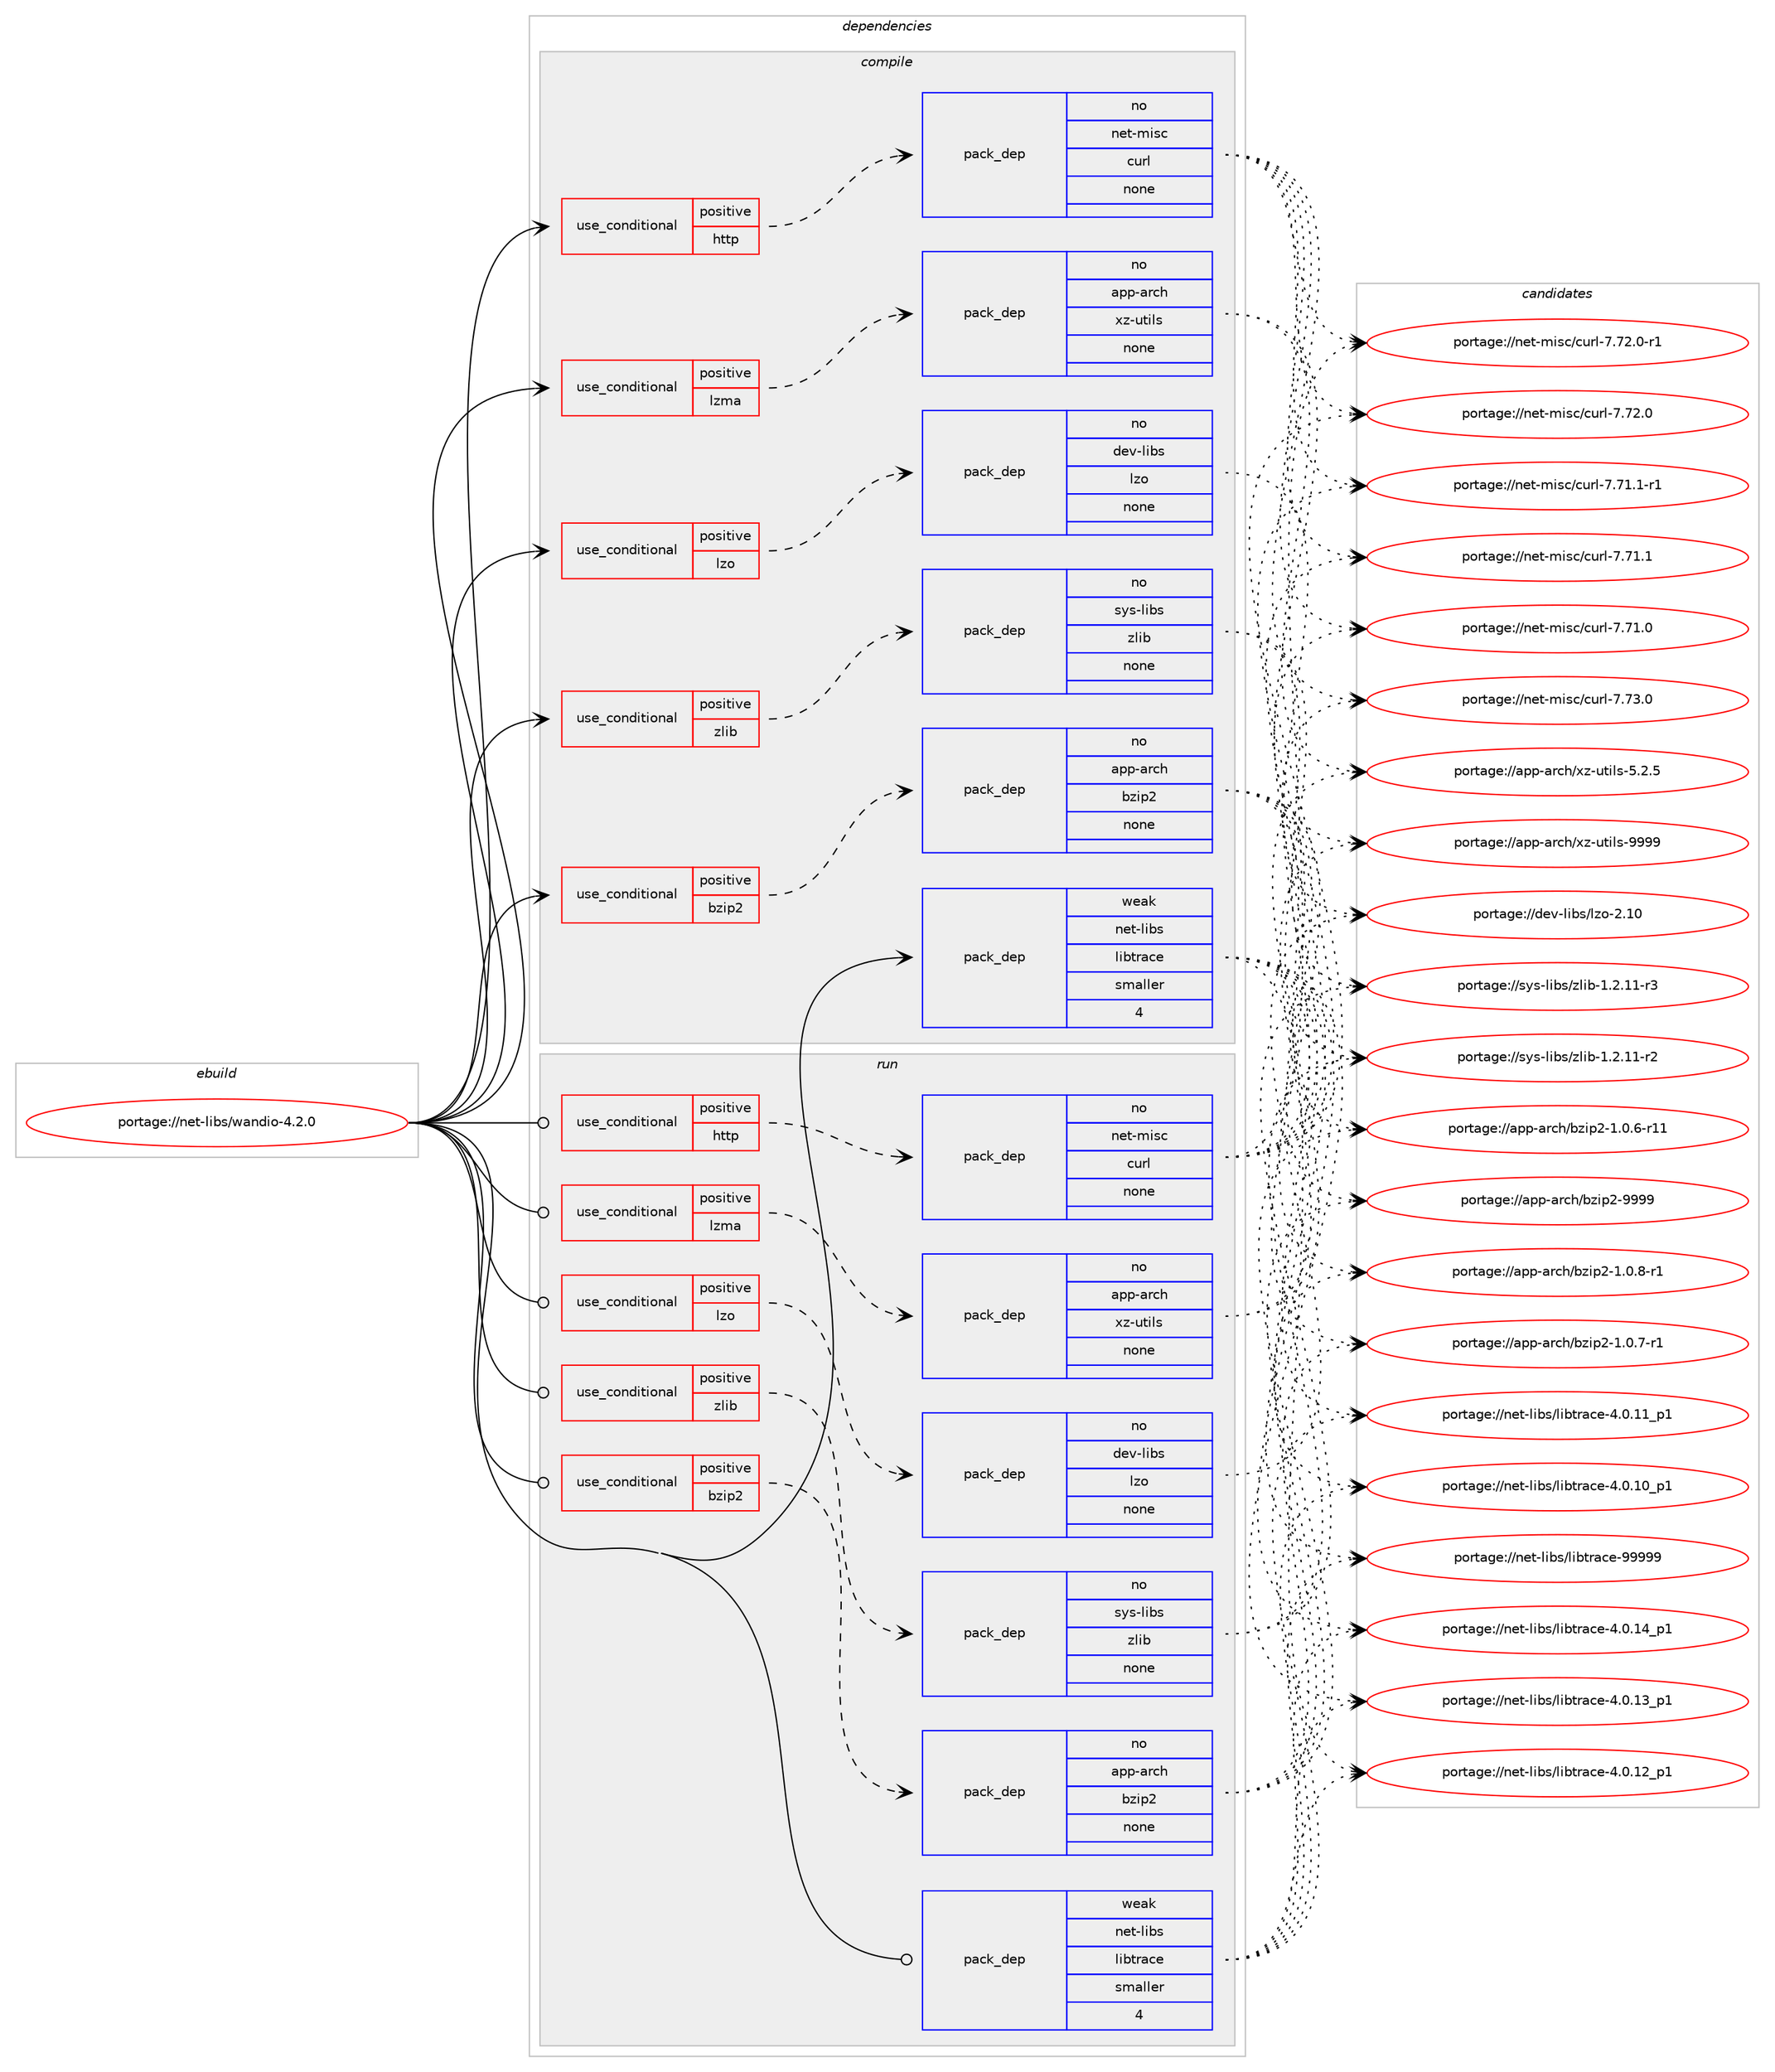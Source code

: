 digraph prolog {

# *************
# Graph options
# *************

newrank=true;
concentrate=true;
compound=true;
graph [rankdir=LR,fontname=Helvetica,fontsize=10,ranksep=1.5];#, ranksep=2.5, nodesep=0.2];
edge  [arrowhead=vee];
node  [fontname=Helvetica,fontsize=10];

# **********
# The ebuild
# **********

subgraph cluster_leftcol {
color=gray;
rank=same;
label=<<i>ebuild</i>>;
id [label="portage://net-libs/wandio-4.2.0", color=red, width=4, href="../net-libs/wandio-4.2.0.svg"];
}

# ****************
# The dependencies
# ****************

subgraph cluster_midcol {
color=gray;
label=<<i>dependencies</i>>;
subgraph cluster_compile {
fillcolor="#eeeeee";
style=filled;
label=<<i>compile</i>>;
subgraph cond541 {
dependency3251 [label=<<TABLE BORDER="0" CELLBORDER="1" CELLSPACING="0" CELLPADDING="4"><TR><TD ROWSPAN="3" CELLPADDING="10">use_conditional</TD></TR><TR><TD>positive</TD></TR><TR><TD>bzip2</TD></TR></TABLE>>, shape=none, color=red];
subgraph pack2667 {
dependency3252 [label=<<TABLE BORDER="0" CELLBORDER="1" CELLSPACING="0" CELLPADDING="4" WIDTH="220"><TR><TD ROWSPAN="6" CELLPADDING="30">pack_dep</TD></TR><TR><TD WIDTH="110">no</TD></TR><TR><TD>app-arch</TD></TR><TR><TD>bzip2</TD></TR><TR><TD>none</TD></TR><TR><TD></TD></TR></TABLE>>, shape=none, color=blue];
}
dependency3251:e -> dependency3252:w [weight=20,style="dashed",arrowhead="vee"];
}
id:e -> dependency3251:w [weight=20,style="solid",arrowhead="vee"];
subgraph cond542 {
dependency3253 [label=<<TABLE BORDER="0" CELLBORDER="1" CELLSPACING="0" CELLPADDING="4"><TR><TD ROWSPAN="3" CELLPADDING="10">use_conditional</TD></TR><TR><TD>positive</TD></TR><TR><TD>http</TD></TR></TABLE>>, shape=none, color=red];
subgraph pack2668 {
dependency3254 [label=<<TABLE BORDER="0" CELLBORDER="1" CELLSPACING="0" CELLPADDING="4" WIDTH="220"><TR><TD ROWSPAN="6" CELLPADDING="30">pack_dep</TD></TR><TR><TD WIDTH="110">no</TD></TR><TR><TD>net-misc</TD></TR><TR><TD>curl</TD></TR><TR><TD>none</TD></TR><TR><TD></TD></TR></TABLE>>, shape=none, color=blue];
}
dependency3253:e -> dependency3254:w [weight=20,style="dashed",arrowhead="vee"];
}
id:e -> dependency3253:w [weight=20,style="solid",arrowhead="vee"];
subgraph cond543 {
dependency3255 [label=<<TABLE BORDER="0" CELLBORDER="1" CELLSPACING="0" CELLPADDING="4"><TR><TD ROWSPAN="3" CELLPADDING="10">use_conditional</TD></TR><TR><TD>positive</TD></TR><TR><TD>lzma</TD></TR></TABLE>>, shape=none, color=red];
subgraph pack2669 {
dependency3256 [label=<<TABLE BORDER="0" CELLBORDER="1" CELLSPACING="0" CELLPADDING="4" WIDTH="220"><TR><TD ROWSPAN="6" CELLPADDING="30">pack_dep</TD></TR><TR><TD WIDTH="110">no</TD></TR><TR><TD>app-arch</TD></TR><TR><TD>xz-utils</TD></TR><TR><TD>none</TD></TR><TR><TD></TD></TR></TABLE>>, shape=none, color=blue];
}
dependency3255:e -> dependency3256:w [weight=20,style="dashed",arrowhead="vee"];
}
id:e -> dependency3255:w [weight=20,style="solid",arrowhead="vee"];
subgraph cond544 {
dependency3257 [label=<<TABLE BORDER="0" CELLBORDER="1" CELLSPACING="0" CELLPADDING="4"><TR><TD ROWSPAN="3" CELLPADDING="10">use_conditional</TD></TR><TR><TD>positive</TD></TR><TR><TD>lzo</TD></TR></TABLE>>, shape=none, color=red];
subgraph pack2670 {
dependency3258 [label=<<TABLE BORDER="0" CELLBORDER="1" CELLSPACING="0" CELLPADDING="4" WIDTH="220"><TR><TD ROWSPAN="6" CELLPADDING="30">pack_dep</TD></TR><TR><TD WIDTH="110">no</TD></TR><TR><TD>dev-libs</TD></TR><TR><TD>lzo</TD></TR><TR><TD>none</TD></TR><TR><TD></TD></TR></TABLE>>, shape=none, color=blue];
}
dependency3257:e -> dependency3258:w [weight=20,style="dashed",arrowhead="vee"];
}
id:e -> dependency3257:w [weight=20,style="solid",arrowhead="vee"];
subgraph cond545 {
dependency3259 [label=<<TABLE BORDER="0" CELLBORDER="1" CELLSPACING="0" CELLPADDING="4"><TR><TD ROWSPAN="3" CELLPADDING="10">use_conditional</TD></TR><TR><TD>positive</TD></TR><TR><TD>zlib</TD></TR></TABLE>>, shape=none, color=red];
subgraph pack2671 {
dependency3260 [label=<<TABLE BORDER="0" CELLBORDER="1" CELLSPACING="0" CELLPADDING="4" WIDTH="220"><TR><TD ROWSPAN="6" CELLPADDING="30">pack_dep</TD></TR><TR><TD WIDTH="110">no</TD></TR><TR><TD>sys-libs</TD></TR><TR><TD>zlib</TD></TR><TR><TD>none</TD></TR><TR><TD></TD></TR></TABLE>>, shape=none, color=blue];
}
dependency3259:e -> dependency3260:w [weight=20,style="dashed",arrowhead="vee"];
}
id:e -> dependency3259:w [weight=20,style="solid",arrowhead="vee"];
subgraph pack2672 {
dependency3261 [label=<<TABLE BORDER="0" CELLBORDER="1" CELLSPACING="0" CELLPADDING="4" WIDTH="220"><TR><TD ROWSPAN="6" CELLPADDING="30">pack_dep</TD></TR><TR><TD WIDTH="110">weak</TD></TR><TR><TD>net-libs</TD></TR><TR><TD>libtrace</TD></TR><TR><TD>smaller</TD></TR><TR><TD>4</TD></TR></TABLE>>, shape=none, color=blue];
}
id:e -> dependency3261:w [weight=20,style="solid",arrowhead="vee"];
}
subgraph cluster_compileandrun {
fillcolor="#eeeeee";
style=filled;
label=<<i>compile and run</i>>;
}
subgraph cluster_run {
fillcolor="#eeeeee";
style=filled;
label=<<i>run</i>>;
subgraph cond546 {
dependency3262 [label=<<TABLE BORDER="0" CELLBORDER="1" CELLSPACING="0" CELLPADDING="4"><TR><TD ROWSPAN="3" CELLPADDING="10">use_conditional</TD></TR><TR><TD>positive</TD></TR><TR><TD>bzip2</TD></TR></TABLE>>, shape=none, color=red];
subgraph pack2673 {
dependency3263 [label=<<TABLE BORDER="0" CELLBORDER="1" CELLSPACING="0" CELLPADDING="4" WIDTH="220"><TR><TD ROWSPAN="6" CELLPADDING="30">pack_dep</TD></TR><TR><TD WIDTH="110">no</TD></TR><TR><TD>app-arch</TD></TR><TR><TD>bzip2</TD></TR><TR><TD>none</TD></TR><TR><TD></TD></TR></TABLE>>, shape=none, color=blue];
}
dependency3262:e -> dependency3263:w [weight=20,style="dashed",arrowhead="vee"];
}
id:e -> dependency3262:w [weight=20,style="solid",arrowhead="odot"];
subgraph cond547 {
dependency3264 [label=<<TABLE BORDER="0" CELLBORDER="1" CELLSPACING="0" CELLPADDING="4"><TR><TD ROWSPAN="3" CELLPADDING="10">use_conditional</TD></TR><TR><TD>positive</TD></TR><TR><TD>http</TD></TR></TABLE>>, shape=none, color=red];
subgraph pack2674 {
dependency3265 [label=<<TABLE BORDER="0" CELLBORDER="1" CELLSPACING="0" CELLPADDING="4" WIDTH="220"><TR><TD ROWSPAN="6" CELLPADDING="30">pack_dep</TD></TR><TR><TD WIDTH="110">no</TD></TR><TR><TD>net-misc</TD></TR><TR><TD>curl</TD></TR><TR><TD>none</TD></TR><TR><TD></TD></TR></TABLE>>, shape=none, color=blue];
}
dependency3264:e -> dependency3265:w [weight=20,style="dashed",arrowhead="vee"];
}
id:e -> dependency3264:w [weight=20,style="solid",arrowhead="odot"];
subgraph cond548 {
dependency3266 [label=<<TABLE BORDER="0" CELLBORDER="1" CELLSPACING="0" CELLPADDING="4"><TR><TD ROWSPAN="3" CELLPADDING="10">use_conditional</TD></TR><TR><TD>positive</TD></TR><TR><TD>lzma</TD></TR></TABLE>>, shape=none, color=red];
subgraph pack2675 {
dependency3267 [label=<<TABLE BORDER="0" CELLBORDER="1" CELLSPACING="0" CELLPADDING="4" WIDTH="220"><TR><TD ROWSPAN="6" CELLPADDING="30">pack_dep</TD></TR><TR><TD WIDTH="110">no</TD></TR><TR><TD>app-arch</TD></TR><TR><TD>xz-utils</TD></TR><TR><TD>none</TD></TR><TR><TD></TD></TR></TABLE>>, shape=none, color=blue];
}
dependency3266:e -> dependency3267:w [weight=20,style="dashed",arrowhead="vee"];
}
id:e -> dependency3266:w [weight=20,style="solid",arrowhead="odot"];
subgraph cond549 {
dependency3268 [label=<<TABLE BORDER="0" CELLBORDER="1" CELLSPACING="0" CELLPADDING="4"><TR><TD ROWSPAN="3" CELLPADDING="10">use_conditional</TD></TR><TR><TD>positive</TD></TR><TR><TD>lzo</TD></TR></TABLE>>, shape=none, color=red];
subgraph pack2676 {
dependency3269 [label=<<TABLE BORDER="0" CELLBORDER="1" CELLSPACING="0" CELLPADDING="4" WIDTH="220"><TR><TD ROWSPAN="6" CELLPADDING="30">pack_dep</TD></TR><TR><TD WIDTH="110">no</TD></TR><TR><TD>dev-libs</TD></TR><TR><TD>lzo</TD></TR><TR><TD>none</TD></TR><TR><TD></TD></TR></TABLE>>, shape=none, color=blue];
}
dependency3268:e -> dependency3269:w [weight=20,style="dashed",arrowhead="vee"];
}
id:e -> dependency3268:w [weight=20,style="solid",arrowhead="odot"];
subgraph cond550 {
dependency3270 [label=<<TABLE BORDER="0" CELLBORDER="1" CELLSPACING="0" CELLPADDING="4"><TR><TD ROWSPAN="3" CELLPADDING="10">use_conditional</TD></TR><TR><TD>positive</TD></TR><TR><TD>zlib</TD></TR></TABLE>>, shape=none, color=red];
subgraph pack2677 {
dependency3271 [label=<<TABLE BORDER="0" CELLBORDER="1" CELLSPACING="0" CELLPADDING="4" WIDTH="220"><TR><TD ROWSPAN="6" CELLPADDING="30">pack_dep</TD></TR><TR><TD WIDTH="110">no</TD></TR><TR><TD>sys-libs</TD></TR><TR><TD>zlib</TD></TR><TR><TD>none</TD></TR><TR><TD></TD></TR></TABLE>>, shape=none, color=blue];
}
dependency3270:e -> dependency3271:w [weight=20,style="dashed",arrowhead="vee"];
}
id:e -> dependency3270:w [weight=20,style="solid",arrowhead="odot"];
subgraph pack2678 {
dependency3272 [label=<<TABLE BORDER="0" CELLBORDER="1" CELLSPACING="0" CELLPADDING="4" WIDTH="220"><TR><TD ROWSPAN="6" CELLPADDING="30">pack_dep</TD></TR><TR><TD WIDTH="110">weak</TD></TR><TR><TD>net-libs</TD></TR><TR><TD>libtrace</TD></TR><TR><TD>smaller</TD></TR><TR><TD>4</TD></TR></TABLE>>, shape=none, color=blue];
}
id:e -> dependency3272:w [weight=20,style="solid",arrowhead="odot"];
}
}

# **************
# The candidates
# **************

subgraph cluster_choices {
rank=same;
color=gray;
label=<<i>candidates</i>>;

subgraph choice2667 {
color=black;
nodesep=1;
choice971121124597114991044798122105112504557575757 [label="portage://app-arch/bzip2-9999", color=red, width=4,href="../app-arch/bzip2-9999.svg"];
choice971121124597114991044798122105112504549464846564511449 [label="portage://app-arch/bzip2-1.0.8-r1", color=red, width=4,href="../app-arch/bzip2-1.0.8-r1.svg"];
choice971121124597114991044798122105112504549464846554511449 [label="portage://app-arch/bzip2-1.0.7-r1", color=red, width=4,href="../app-arch/bzip2-1.0.7-r1.svg"];
choice97112112459711499104479812210511250454946484654451144949 [label="portage://app-arch/bzip2-1.0.6-r11", color=red, width=4,href="../app-arch/bzip2-1.0.6-r11.svg"];
dependency3252:e -> choice971121124597114991044798122105112504557575757:w [style=dotted,weight="100"];
dependency3252:e -> choice971121124597114991044798122105112504549464846564511449:w [style=dotted,weight="100"];
dependency3252:e -> choice971121124597114991044798122105112504549464846554511449:w [style=dotted,weight="100"];
dependency3252:e -> choice97112112459711499104479812210511250454946484654451144949:w [style=dotted,weight="100"];
}
subgraph choice2668 {
color=black;
nodesep=1;
choice1101011164510910511599479911711410845554655514648 [label="portage://net-misc/curl-7.73.0", color=red, width=4,href="../net-misc/curl-7.73.0.svg"];
choice11010111645109105115994799117114108455546555046484511449 [label="portage://net-misc/curl-7.72.0-r1", color=red, width=4,href="../net-misc/curl-7.72.0-r1.svg"];
choice1101011164510910511599479911711410845554655504648 [label="portage://net-misc/curl-7.72.0", color=red, width=4,href="../net-misc/curl-7.72.0.svg"];
choice11010111645109105115994799117114108455546554946494511449 [label="portage://net-misc/curl-7.71.1-r1", color=red, width=4,href="../net-misc/curl-7.71.1-r1.svg"];
choice1101011164510910511599479911711410845554655494649 [label="portage://net-misc/curl-7.71.1", color=red, width=4,href="../net-misc/curl-7.71.1.svg"];
choice1101011164510910511599479911711410845554655494648 [label="portage://net-misc/curl-7.71.0", color=red, width=4,href="../net-misc/curl-7.71.0.svg"];
dependency3254:e -> choice1101011164510910511599479911711410845554655514648:w [style=dotted,weight="100"];
dependency3254:e -> choice11010111645109105115994799117114108455546555046484511449:w [style=dotted,weight="100"];
dependency3254:e -> choice1101011164510910511599479911711410845554655504648:w [style=dotted,weight="100"];
dependency3254:e -> choice11010111645109105115994799117114108455546554946494511449:w [style=dotted,weight="100"];
dependency3254:e -> choice1101011164510910511599479911711410845554655494649:w [style=dotted,weight="100"];
dependency3254:e -> choice1101011164510910511599479911711410845554655494648:w [style=dotted,weight="100"];
}
subgraph choice2669 {
color=black;
nodesep=1;
choice9711211245971149910447120122451171161051081154557575757 [label="portage://app-arch/xz-utils-9999", color=red, width=4,href="../app-arch/xz-utils-9999.svg"];
choice971121124597114991044712012245117116105108115455346504653 [label="portage://app-arch/xz-utils-5.2.5", color=red, width=4,href="../app-arch/xz-utils-5.2.5.svg"];
dependency3256:e -> choice9711211245971149910447120122451171161051081154557575757:w [style=dotted,weight="100"];
dependency3256:e -> choice971121124597114991044712012245117116105108115455346504653:w [style=dotted,weight="100"];
}
subgraph choice2670 {
color=black;
nodesep=1;
choice1001011184510810598115471081221114550464948 [label="portage://dev-libs/lzo-2.10", color=red, width=4,href="../dev-libs/lzo-2.10.svg"];
dependency3258:e -> choice1001011184510810598115471081221114550464948:w [style=dotted,weight="100"];
}
subgraph choice2671 {
color=black;
nodesep=1;
choice11512111545108105981154712210810598454946504649494511451 [label="portage://sys-libs/zlib-1.2.11-r3", color=red, width=4,href="../sys-libs/zlib-1.2.11-r3.svg"];
choice11512111545108105981154712210810598454946504649494511450 [label="portage://sys-libs/zlib-1.2.11-r2", color=red, width=4,href="../sys-libs/zlib-1.2.11-r2.svg"];
dependency3260:e -> choice11512111545108105981154712210810598454946504649494511451:w [style=dotted,weight="100"];
dependency3260:e -> choice11512111545108105981154712210810598454946504649494511450:w [style=dotted,weight="100"];
}
subgraph choice2672 {
color=black;
nodesep=1;
choice110101116451081059811547108105981161149799101455757575757 [label="portage://net-libs/libtrace-99999", color=red, width=4,href="../net-libs/libtrace-99999.svg"];
choice110101116451081059811547108105981161149799101455246484649529511249 [label="portage://net-libs/libtrace-4.0.14_p1", color=red, width=4,href="../net-libs/libtrace-4.0.14_p1.svg"];
choice110101116451081059811547108105981161149799101455246484649519511249 [label="portage://net-libs/libtrace-4.0.13_p1", color=red, width=4,href="../net-libs/libtrace-4.0.13_p1.svg"];
choice110101116451081059811547108105981161149799101455246484649509511249 [label="portage://net-libs/libtrace-4.0.12_p1", color=red, width=4,href="../net-libs/libtrace-4.0.12_p1.svg"];
choice110101116451081059811547108105981161149799101455246484649499511249 [label="portage://net-libs/libtrace-4.0.11_p1", color=red, width=4,href="../net-libs/libtrace-4.0.11_p1.svg"];
choice110101116451081059811547108105981161149799101455246484649489511249 [label="portage://net-libs/libtrace-4.0.10_p1", color=red, width=4,href="../net-libs/libtrace-4.0.10_p1.svg"];
dependency3261:e -> choice110101116451081059811547108105981161149799101455757575757:w [style=dotted,weight="100"];
dependency3261:e -> choice110101116451081059811547108105981161149799101455246484649529511249:w [style=dotted,weight="100"];
dependency3261:e -> choice110101116451081059811547108105981161149799101455246484649519511249:w [style=dotted,weight="100"];
dependency3261:e -> choice110101116451081059811547108105981161149799101455246484649509511249:w [style=dotted,weight="100"];
dependency3261:e -> choice110101116451081059811547108105981161149799101455246484649499511249:w [style=dotted,weight="100"];
dependency3261:e -> choice110101116451081059811547108105981161149799101455246484649489511249:w [style=dotted,weight="100"];
}
subgraph choice2673 {
color=black;
nodesep=1;
choice971121124597114991044798122105112504557575757 [label="portage://app-arch/bzip2-9999", color=red, width=4,href="../app-arch/bzip2-9999.svg"];
choice971121124597114991044798122105112504549464846564511449 [label="portage://app-arch/bzip2-1.0.8-r1", color=red, width=4,href="../app-arch/bzip2-1.0.8-r1.svg"];
choice971121124597114991044798122105112504549464846554511449 [label="portage://app-arch/bzip2-1.0.7-r1", color=red, width=4,href="../app-arch/bzip2-1.0.7-r1.svg"];
choice97112112459711499104479812210511250454946484654451144949 [label="portage://app-arch/bzip2-1.0.6-r11", color=red, width=4,href="../app-arch/bzip2-1.0.6-r11.svg"];
dependency3263:e -> choice971121124597114991044798122105112504557575757:w [style=dotted,weight="100"];
dependency3263:e -> choice971121124597114991044798122105112504549464846564511449:w [style=dotted,weight="100"];
dependency3263:e -> choice971121124597114991044798122105112504549464846554511449:w [style=dotted,weight="100"];
dependency3263:e -> choice97112112459711499104479812210511250454946484654451144949:w [style=dotted,weight="100"];
}
subgraph choice2674 {
color=black;
nodesep=1;
choice1101011164510910511599479911711410845554655514648 [label="portage://net-misc/curl-7.73.0", color=red, width=4,href="../net-misc/curl-7.73.0.svg"];
choice11010111645109105115994799117114108455546555046484511449 [label="portage://net-misc/curl-7.72.0-r1", color=red, width=4,href="../net-misc/curl-7.72.0-r1.svg"];
choice1101011164510910511599479911711410845554655504648 [label="portage://net-misc/curl-7.72.0", color=red, width=4,href="../net-misc/curl-7.72.0.svg"];
choice11010111645109105115994799117114108455546554946494511449 [label="portage://net-misc/curl-7.71.1-r1", color=red, width=4,href="../net-misc/curl-7.71.1-r1.svg"];
choice1101011164510910511599479911711410845554655494649 [label="portage://net-misc/curl-7.71.1", color=red, width=4,href="../net-misc/curl-7.71.1.svg"];
choice1101011164510910511599479911711410845554655494648 [label="portage://net-misc/curl-7.71.0", color=red, width=4,href="../net-misc/curl-7.71.0.svg"];
dependency3265:e -> choice1101011164510910511599479911711410845554655514648:w [style=dotted,weight="100"];
dependency3265:e -> choice11010111645109105115994799117114108455546555046484511449:w [style=dotted,weight="100"];
dependency3265:e -> choice1101011164510910511599479911711410845554655504648:w [style=dotted,weight="100"];
dependency3265:e -> choice11010111645109105115994799117114108455546554946494511449:w [style=dotted,weight="100"];
dependency3265:e -> choice1101011164510910511599479911711410845554655494649:w [style=dotted,weight="100"];
dependency3265:e -> choice1101011164510910511599479911711410845554655494648:w [style=dotted,weight="100"];
}
subgraph choice2675 {
color=black;
nodesep=1;
choice9711211245971149910447120122451171161051081154557575757 [label="portage://app-arch/xz-utils-9999", color=red, width=4,href="../app-arch/xz-utils-9999.svg"];
choice971121124597114991044712012245117116105108115455346504653 [label="portage://app-arch/xz-utils-5.2.5", color=red, width=4,href="../app-arch/xz-utils-5.2.5.svg"];
dependency3267:e -> choice9711211245971149910447120122451171161051081154557575757:w [style=dotted,weight="100"];
dependency3267:e -> choice971121124597114991044712012245117116105108115455346504653:w [style=dotted,weight="100"];
}
subgraph choice2676 {
color=black;
nodesep=1;
choice1001011184510810598115471081221114550464948 [label="portage://dev-libs/lzo-2.10", color=red, width=4,href="../dev-libs/lzo-2.10.svg"];
dependency3269:e -> choice1001011184510810598115471081221114550464948:w [style=dotted,weight="100"];
}
subgraph choice2677 {
color=black;
nodesep=1;
choice11512111545108105981154712210810598454946504649494511451 [label="portage://sys-libs/zlib-1.2.11-r3", color=red, width=4,href="../sys-libs/zlib-1.2.11-r3.svg"];
choice11512111545108105981154712210810598454946504649494511450 [label="portage://sys-libs/zlib-1.2.11-r2", color=red, width=4,href="../sys-libs/zlib-1.2.11-r2.svg"];
dependency3271:e -> choice11512111545108105981154712210810598454946504649494511451:w [style=dotted,weight="100"];
dependency3271:e -> choice11512111545108105981154712210810598454946504649494511450:w [style=dotted,weight="100"];
}
subgraph choice2678 {
color=black;
nodesep=1;
choice110101116451081059811547108105981161149799101455757575757 [label="portage://net-libs/libtrace-99999", color=red, width=4,href="../net-libs/libtrace-99999.svg"];
choice110101116451081059811547108105981161149799101455246484649529511249 [label="portage://net-libs/libtrace-4.0.14_p1", color=red, width=4,href="../net-libs/libtrace-4.0.14_p1.svg"];
choice110101116451081059811547108105981161149799101455246484649519511249 [label="portage://net-libs/libtrace-4.0.13_p1", color=red, width=4,href="../net-libs/libtrace-4.0.13_p1.svg"];
choice110101116451081059811547108105981161149799101455246484649509511249 [label="portage://net-libs/libtrace-4.0.12_p1", color=red, width=4,href="../net-libs/libtrace-4.0.12_p1.svg"];
choice110101116451081059811547108105981161149799101455246484649499511249 [label="portage://net-libs/libtrace-4.0.11_p1", color=red, width=4,href="../net-libs/libtrace-4.0.11_p1.svg"];
choice110101116451081059811547108105981161149799101455246484649489511249 [label="portage://net-libs/libtrace-4.0.10_p1", color=red, width=4,href="../net-libs/libtrace-4.0.10_p1.svg"];
dependency3272:e -> choice110101116451081059811547108105981161149799101455757575757:w [style=dotted,weight="100"];
dependency3272:e -> choice110101116451081059811547108105981161149799101455246484649529511249:w [style=dotted,weight="100"];
dependency3272:e -> choice110101116451081059811547108105981161149799101455246484649519511249:w [style=dotted,weight="100"];
dependency3272:e -> choice110101116451081059811547108105981161149799101455246484649509511249:w [style=dotted,weight="100"];
dependency3272:e -> choice110101116451081059811547108105981161149799101455246484649499511249:w [style=dotted,weight="100"];
dependency3272:e -> choice110101116451081059811547108105981161149799101455246484649489511249:w [style=dotted,weight="100"];
}
}

}
